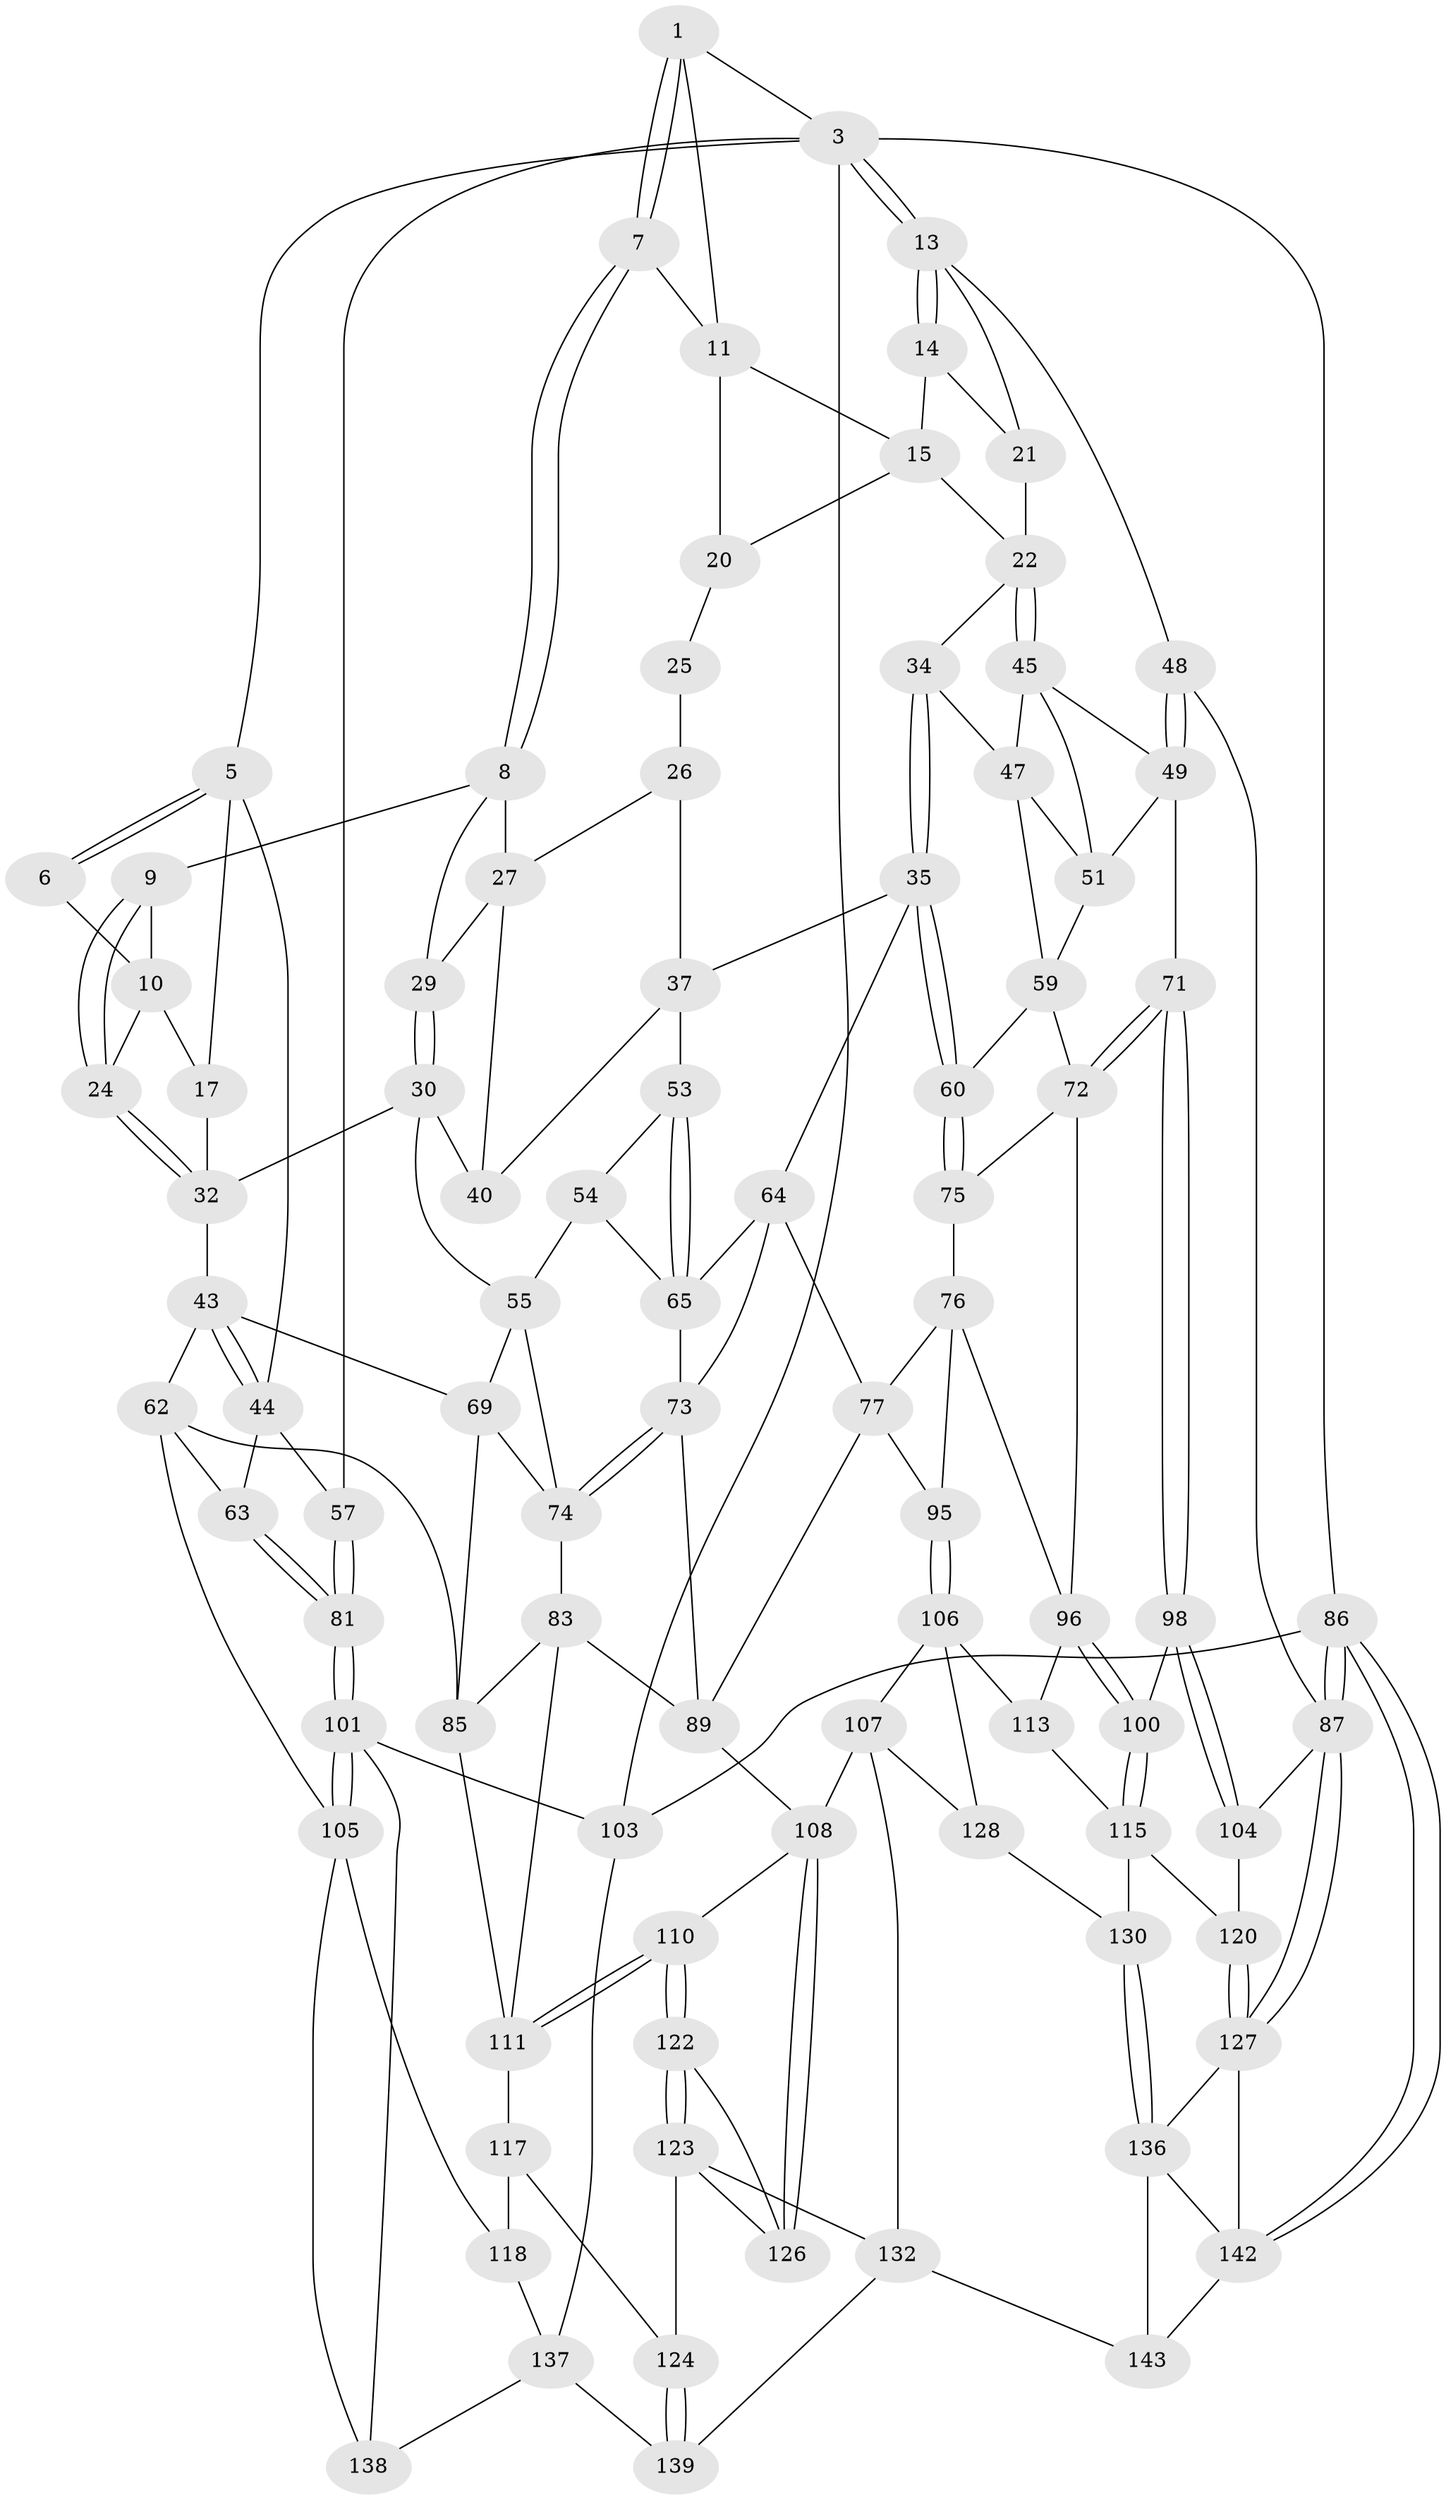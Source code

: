 // Generated by graph-tools (version 1.1) at 2025/52/02/27/25 19:52:44]
// undirected, 90 vertices, 196 edges
graph export_dot {
graph [start="1"]
  node [color=gray90,style=filled];
  1 [pos="+0.5761268024987738+0",super="+2"];
  3 [pos="+1+0",super="+4"];
  5 [pos="+0+0",super="+16"];
  6 [pos="+0.5111017421113353+0"];
  7 [pos="+0.5926055390712051+0"];
  8 [pos="+0.5318639567029179+0.2006577838530947",super="+28"];
  9 [pos="+0.47927238557784213+0.19463673469964793"];
  10 [pos="+0.4139389490197266+0.13665566321678746",super="+18"];
  11 [pos="+0.8456937929977804+0",super="+12"];
  13 [pos="+1+0.0077798936451452996",super="+42"];
  14 [pos="+0.8550719548202711+0.19500867384416334"];
  15 [pos="+0.8543363436779037+0.194782640634559",super="+19"];
  17 [pos="+0.1926616549492753+0.15281499144719227"];
  20 [pos="+0.7132875632681497+0.1948686614888717"];
  21 [pos="+0.9098710046070998+0.2921242196884305"];
  22 [pos="+0.8904454316885315+0.3315300401551777",super="+23"];
  24 [pos="+0.42075077437740843+0.2794203123967952"];
  25 [pos="+0.7088281753622637+0.19653879221291498"];
  26 [pos="+0.6086575064302737+0.22276263233783106",super="+33"];
  27 [pos="+0.594502469827828+0.22300597602257435",super="+38"];
  29 [pos="+0.5240260397422146+0.2900302342107488"];
  30 [pos="+0.5127957709410056+0.32658338418338695",super="+31"];
  32 [pos="+0.3950375263466272+0.3766380408802064",super="+41"];
  34 [pos="+0.7431102657262245+0.36312008164785164"];
  35 [pos="+0.6740762158357951+0.4155344455187772",super="+36"];
  37 [pos="+0.6537043388622107+0.404269496609847",super="+39"];
  40 [pos="+0.5907643991290739+0.37001182426775286"];
  43 [pos="+0.2521364461377599+0.46932608861329034",super="+61"];
  44 [pos="+0.10018139778064014+0.3684856355930915",super="+58"];
  45 [pos="+0.891670416355544+0.3537886407473455",super="+46"];
  47 [pos="+0.7896175124036925+0.3855869747447683",super="+56"];
  48 [pos="+1+0.4243653187664712"];
  49 [pos="+1+0.4551609839723574",super="+50"];
  51 [pos="+0.8592594116556581+0.46037133431664323",super="+52"];
  53 [pos="+0.5555600822657639+0.4204148974537809"];
  54 [pos="+0.506053201013829+0.42613876674683043"];
  55 [pos="+0.44069324184785924+0.41292852608000635",super="+68"];
  57 [pos="+0+0.4360559000124473"];
  59 [pos="+0.7924039886947297+0.4562226852838335",super="+66"];
  60 [pos="+0.7034803132855094+0.4820383208912366"];
  62 [pos="+0.1488643928274446+0.5565383745327634",super="+92"];
  63 [pos="+0.08371524145830082+0.5061133803024587"];
  64 [pos="+0.5752395776601539+0.5183244269171046",super="+78"];
  65 [pos="+0.5652026158587058+0.5180847366904164",super="+67"];
  69 [pos="+0.3117780001471221+0.5228174294596366",super="+70"];
  71 [pos="+0.8975012062186709+0.5625955555999897"];
  72 [pos="+0.8648151098570973+0.5529905702524132",super="+79"];
  73 [pos="+0.49810410236027813+0.5657214531103336",super="+80"];
  74 [pos="+0.4629758874545466+0.5425135555522126",super="+82"];
  75 [pos="+0.7163831049626513+0.5494698211599309"];
  76 [pos="+0.6931296726292459+0.5709244773354044",super="+94"];
  77 [pos="+0.676761598718055+0.573849601721502",super="+93"];
  81 [pos="+0+0.47211859556886654"];
  83 [pos="+0.37379913941436643+0.6400701689557954",super="+84"];
  85 [pos="+0.2996447258895553+0.6071668709618625",super="+91"];
  86 [pos="+1+1"];
  87 [pos="+1+0.7848524896814194",super="+88"];
  89 [pos="+0.5126882092400408+0.6242272230448741",super="+90"];
  95 [pos="+0.6267344475911351+0.7207063631494941"];
  96 [pos="+0.7952109172472673+0.6636908784976482",super="+97"];
  98 [pos="+0.9088125467495807+0.59464055086254",super="+99"];
  100 [pos="+0.842664861840958+0.7440805479055311"];
  101 [pos="+0+0.7458421248810717",super="+102"];
  103 [pos="+0+1"];
  104 [pos="+1+0.7556777381580535",super="+116"];
  105 [pos="+0+0.7356096296388852",super="+119"];
  106 [pos="+0.6225463884094407+0.7306123342947833",super="+114"];
  107 [pos="+0.597780357385433+0.7682571435907755",super="+129"];
  108 [pos="+0.5519643615759287+0.7797189456991837",super="+109"];
  110 [pos="+0.3990892211421009+0.7495409391439529"];
  111 [pos="+0.3651562998695402+0.6499412056700495",super="+112"];
  113 [pos="+0.762101536322676+0.7818433519079485"];
  115 [pos="+0.8332130395643762+0.76584371842921",super="+121"];
  117 [pos="+0.2548621851216492+0.755489216126306",super="+125"];
  118 [pos="+0.15761026940821046+0.8265848501117183",super="+134"];
  120 [pos="+0.9296609369475746+0.8044741321136402"];
  122 [pos="+0.39084583832901965+0.804095956041589"];
  123 [pos="+0.38529858271644385+0.8099994864306366",super="+133"];
  124 [pos="+0.37998478391247364+0.8140806609551928"];
  126 [pos="+0.5345924578313976+0.7958709126577892"];
  127 [pos="+0.976093534125712+0.8820254947738011",super="+135"];
  128 [pos="+0.7038876356963943+0.8689627291963039",super="+131"];
  130 [pos="+0.8707881782078178+0.8889874439553072"];
  132 [pos="+0.5811177650028131+0.989924070778576",super="+141"];
  136 [pos="+0.8866272284406154+0.9154394135787027",super="+144"];
  137 [pos="+0.20589045515632187+0.9940387631658567",super="+140"];
  138 [pos="+0.111174079720042+0.9323340996885932"];
  139 [pos="+0.423824256379056+1"];
  142 [pos="+1+1",super="+146"];
  143 [pos="+0.7348487366656872+0.9034234600930496",super="+145"];
  1 -- 7;
  1 -- 7;
  1 -- 3;
  1 -- 11;
  3 -- 13;
  3 -- 13;
  3 -- 86;
  3 -- 57;
  3 -- 5;
  3 -- 103;
  5 -- 6;
  5 -- 6;
  5 -- 17;
  5 -- 44;
  6 -- 10;
  7 -- 8;
  7 -- 8;
  7 -- 11;
  8 -- 9;
  8 -- 27;
  8 -- 29;
  9 -- 10;
  9 -- 24;
  9 -- 24;
  10 -- 24;
  10 -- 17;
  11 -- 15;
  11 -- 20;
  13 -- 14;
  13 -- 14;
  13 -- 48;
  13 -- 21;
  14 -- 15;
  14 -- 21;
  15 -- 20;
  15 -- 22;
  17 -- 32;
  20 -- 25;
  21 -- 22;
  22 -- 45;
  22 -- 45;
  22 -- 34;
  24 -- 32;
  24 -- 32;
  25 -- 26 [weight=2];
  26 -- 27;
  26 -- 37;
  27 -- 40;
  27 -- 29;
  29 -- 30;
  29 -- 30;
  30 -- 40;
  30 -- 32;
  30 -- 55;
  32 -- 43;
  34 -- 35;
  34 -- 35;
  34 -- 47;
  35 -- 60;
  35 -- 60;
  35 -- 64;
  35 -- 37;
  37 -- 40;
  37 -- 53;
  43 -- 44;
  43 -- 44;
  43 -- 62;
  43 -- 69;
  44 -- 57;
  44 -- 63;
  45 -- 49;
  45 -- 47;
  45 -- 51;
  47 -- 59;
  47 -- 51;
  48 -- 49;
  48 -- 49;
  48 -- 87;
  49 -- 71;
  49 -- 51;
  51 -- 59;
  53 -- 54;
  53 -- 65;
  53 -- 65;
  54 -- 55;
  54 -- 65;
  55 -- 74;
  55 -- 69;
  57 -- 81;
  57 -- 81;
  59 -- 60;
  59 -- 72;
  60 -- 75;
  60 -- 75;
  62 -- 63;
  62 -- 105;
  62 -- 85;
  63 -- 81;
  63 -- 81;
  64 -- 65;
  64 -- 77;
  64 -- 73;
  65 -- 73;
  69 -- 74;
  69 -- 85;
  71 -- 72;
  71 -- 72;
  71 -- 98;
  71 -- 98;
  72 -- 75;
  72 -- 96;
  73 -- 74;
  73 -- 74;
  73 -- 89;
  74 -- 83;
  75 -- 76;
  76 -- 77;
  76 -- 96;
  76 -- 95;
  77 -- 89;
  77 -- 95;
  81 -- 101;
  81 -- 101;
  83 -- 85;
  83 -- 111;
  83 -- 89;
  85 -- 111;
  86 -- 87;
  86 -- 87;
  86 -- 142;
  86 -- 142;
  86 -- 103;
  87 -- 127;
  87 -- 127;
  87 -- 104;
  89 -- 108;
  95 -- 106;
  95 -- 106;
  96 -- 100;
  96 -- 100;
  96 -- 113;
  98 -- 104 [weight=2];
  98 -- 104;
  98 -- 100;
  100 -- 115;
  100 -- 115;
  101 -- 105;
  101 -- 105;
  101 -- 138;
  101 -- 103;
  103 -- 137;
  104 -- 120;
  105 -- 138;
  105 -- 118;
  106 -- 107;
  106 -- 128;
  106 -- 113;
  107 -- 108;
  107 -- 128;
  107 -- 132;
  108 -- 126;
  108 -- 126;
  108 -- 110;
  110 -- 111;
  110 -- 111;
  110 -- 122;
  110 -- 122;
  111 -- 117;
  113 -- 115;
  115 -- 120;
  115 -- 130;
  117 -- 118 [weight=2];
  117 -- 124;
  118 -- 137;
  120 -- 127;
  120 -- 127;
  122 -- 123;
  122 -- 123;
  122 -- 126;
  123 -- 124;
  123 -- 132;
  123 -- 126;
  124 -- 139;
  124 -- 139;
  127 -- 136;
  127 -- 142;
  128 -- 130;
  130 -- 136;
  130 -- 136;
  132 -- 139;
  132 -- 143;
  136 -- 142;
  136 -- 143;
  137 -- 138;
  137 -- 139;
  142 -- 143;
}
